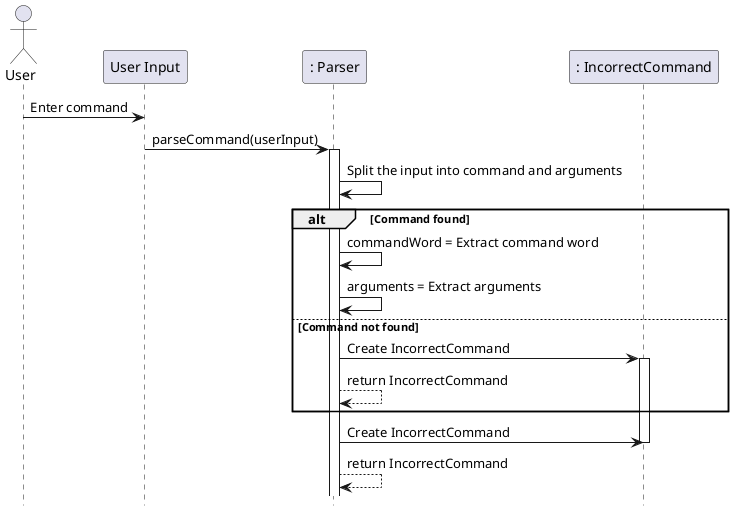 @startuml
hide footbox
actor User
participant "User Input" as UserInput
participant ": Parser" as Parser

participant ": IncorrectCommand" as IncorrectCommand
User -> UserInput: Enter command
UserInput -> Parser: parseCommand(userInput)
activate Parser
Parser -> Parser: Split the input into command and arguments
alt Command found
Parser -> Parser: commandWord = Extract command word
Parser -> Parser: arguments = Extract arguments
else Command not found
Parser -> IncorrectCommand: Create IncorrectCommand
activate IncorrectCommand
Parser --> Parser: return IncorrectCommand
end
Parser -> IncorrectCommand: Create IncorrectCommand
deactivate IncorrectCommand

Parser --> Parser: return IncorrectCommand

@enduml
